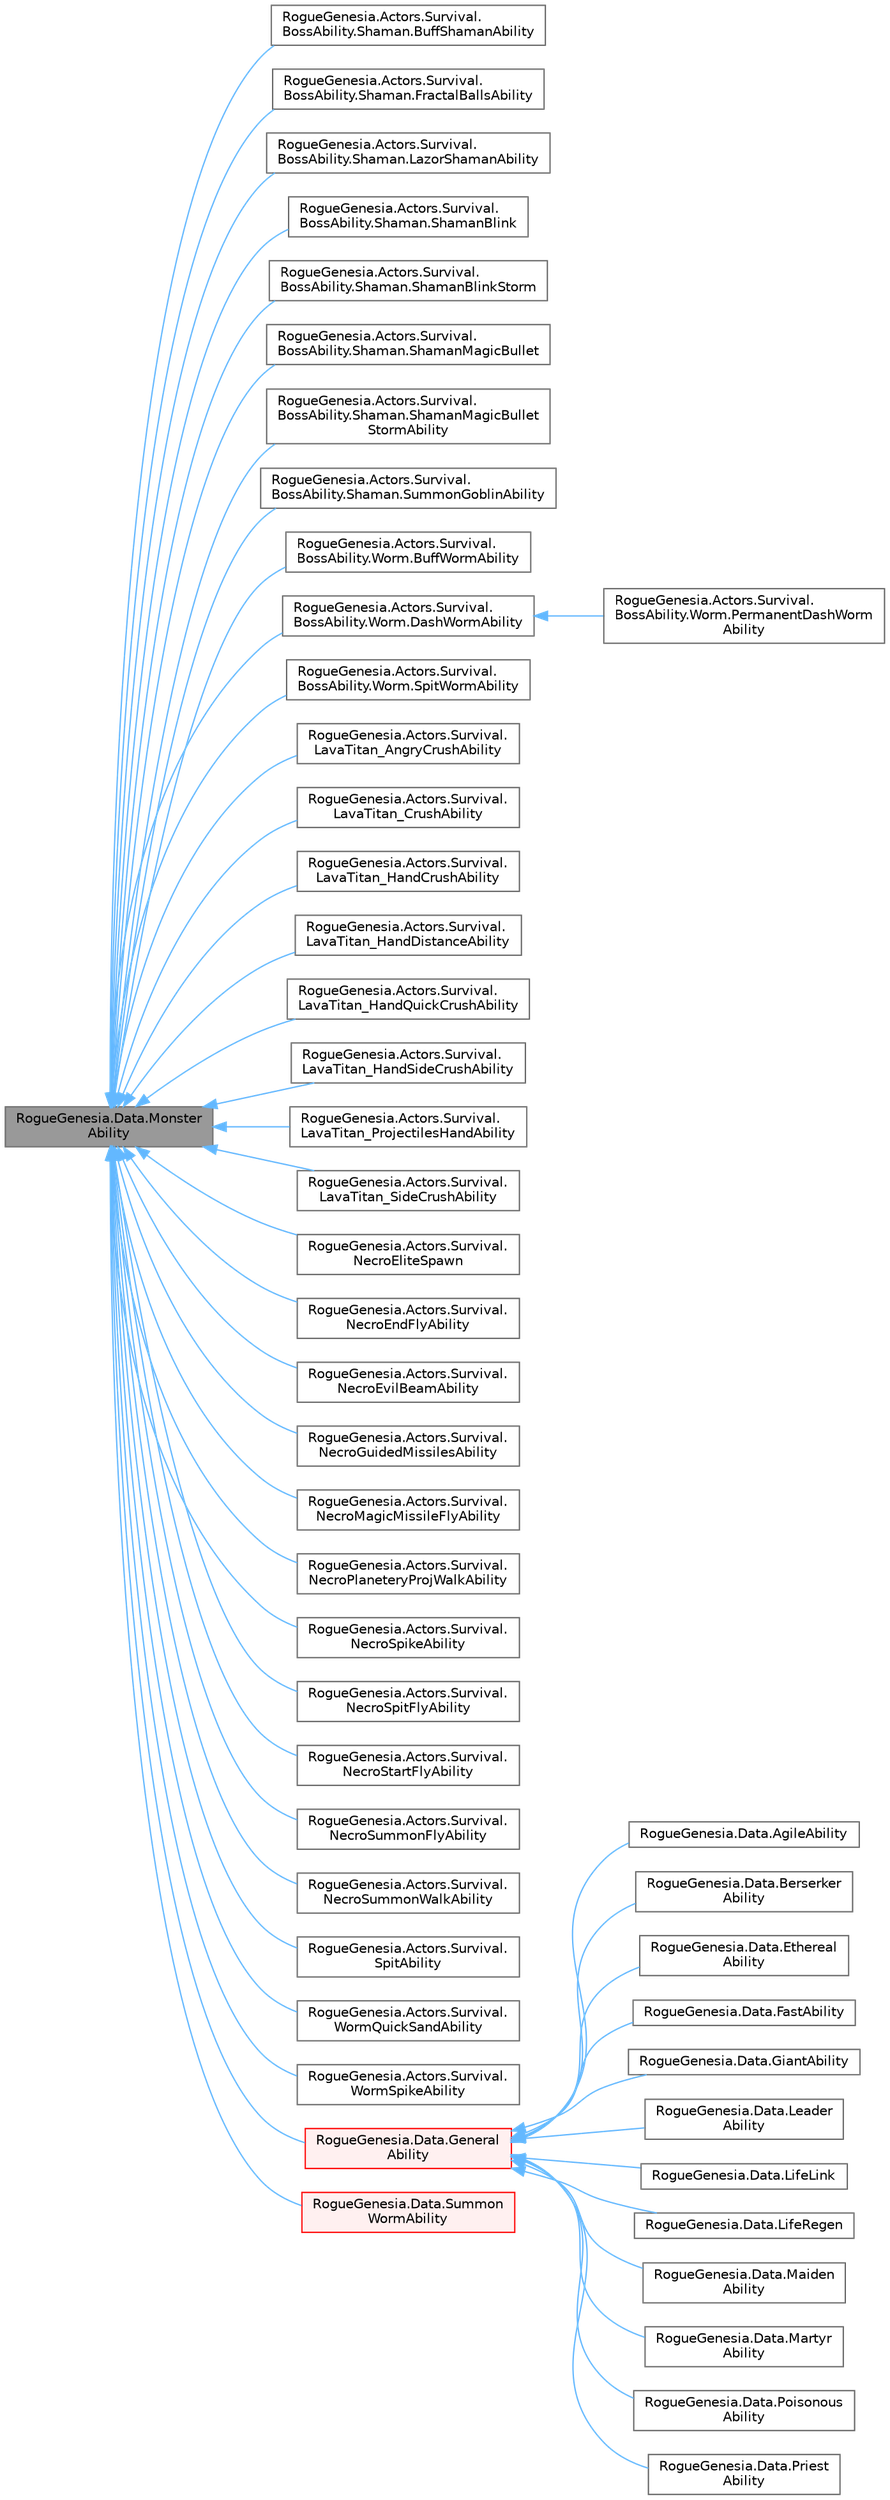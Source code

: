digraph "RogueGenesia.Data.MonsterAbility"
{
 // LATEX_PDF_SIZE
  bgcolor="transparent";
  edge [fontname=Helvetica,fontsize=10,labelfontname=Helvetica,labelfontsize=10];
  node [fontname=Helvetica,fontsize=10,shape=box,height=0.2,width=0.4];
  rankdir="LR";
  Node1 [label="RogueGenesia.Data.Monster\lAbility",height=0.2,width=0.4,color="gray40", fillcolor="grey60", style="filled", fontcolor="black",tooltip=" "];
  Node1 -> Node2 [dir="back",color="steelblue1",style="solid"];
  Node2 [label="RogueGenesia.Actors.Survival.\lBossAbility.Shaman.BuffShamanAbility",height=0.2,width=0.4,color="gray40", fillcolor="white", style="filled",URL="$class_rogue_genesia_1_1_actors_1_1_survival_1_1_boss_ability_1_1_shaman_1_1_buff_shaman_ability.html",tooltip=" "];
  Node1 -> Node3 [dir="back",color="steelblue1",style="solid"];
  Node3 [label="RogueGenesia.Actors.Survival.\lBossAbility.Shaman.FractalBallsAbility",height=0.2,width=0.4,color="gray40", fillcolor="white", style="filled",URL="$class_rogue_genesia_1_1_actors_1_1_survival_1_1_boss_ability_1_1_shaman_1_1_fractal_balls_ability.html",tooltip=" "];
  Node1 -> Node4 [dir="back",color="steelblue1",style="solid"];
  Node4 [label="RogueGenesia.Actors.Survival.\lBossAbility.Shaman.LazorShamanAbility",height=0.2,width=0.4,color="gray40", fillcolor="white", style="filled",URL="$class_rogue_genesia_1_1_actors_1_1_survival_1_1_boss_ability_1_1_shaman_1_1_lazor_shaman_ability.html",tooltip=" "];
  Node1 -> Node5 [dir="back",color="steelblue1",style="solid"];
  Node5 [label="RogueGenesia.Actors.Survival.\lBossAbility.Shaman.ShamanBlink",height=0.2,width=0.4,color="gray40", fillcolor="white", style="filled",URL="$class_rogue_genesia_1_1_actors_1_1_survival_1_1_boss_ability_1_1_shaman_1_1_shaman_blink.html",tooltip=" "];
  Node1 -> Node6 [dir="back",color="steelblue1",style="solid"];
  Node6 [label="RogueGenesia.Actors.Survival.\lBossAbility.Shaman.ShamanBlinkStorm",height=0.2,width=0.4,color="gray40", fillcolor="white", style="filled",URL="$class_rogue_genesia_1_1_actors_1_1_survival_1_1_boss_ability_1_1_shaman_1_1_shaman_blink_storm.html",tooltip=" "];
  Node1 -> Node7 [dir="back",color="steelblue1",style="solid"];
  Node7 [label="RogueGenesia.Actors.Survival.\lBossAbility.Shaman.ShamanMagicBullet",height=0.2,width=0.4,color="gray40", fillcolor="white", style="filled",URL="$class_rogue_genesia_1_1_actors_1_1_survival_1_1_boss_ability_1_1_shaman_1_1_shaman_magic_bullet.html",tooltip=" "];
  Node1 -> Node8 [dir="back",color="steelblue1",style="solid"];
  Node8 [label="RogueGenesia.Actors.Survival.\lBossAbility.Shaman.ShamanMagicBullet\lStormAbility",height=0.2,width=0.4,color="gray40", fillcolor="white", style="filled",URL="$class_rogue_genesia_1_1_actors_1_1_survival_1_1_boss_ability_1_1_shaman_1_1_shaman_magic_bullet_storm_ability.html",tooltip=" "];
  Node1 -> Node9 [dir="back",color="steelblue1",style="solid"];
  Node9 [label="RogueGenesia.Actors.Survival.\lBossAbility.Shaman.SummonGoblinAbility",height=0.2,width=0.4,color="gray40", fillcolor="white", style="filled",URL="$class_rogue_genesia_1_1_actors_1_1_survival_1_1_boss_ability_1_1_shaman_1_1_summon_goblin_ability.html",tooltip=" "];
  Node1 -> Node10 [dir="back",color="steelblue1",style="solid"];
  Node10 [label="RogueGenesia.Actors.Survival.\lBossAbility.Worm.BuffWormAbility",height=0.2,width=0.4,color="gray40", fillcolor="white", style="filled",URL="$class_rogue_genesia_1_1_actors_1_1_survival_1_1_boss_ability_1_1_worm_1_1_buff_worm_ability.html",tooltip=" "];
  Node1 -> Node11 [dir="back",color="steelblue1",style="solid"];
  Node11 [label="RogueGenesia.Actors.Survival.\lBossAbility.Worm.DashWormAbility",height=0.2,width=0.4,color="gray40", fillcolor="white", style="filled",URL="$class_rogue_genesia_1_1_actors_1_1_survival_1_1_boss_ability_1_1_worm_1_1_dash_worm_ability.html",tooltip=" "];
  Node11 -> Node12 [dir="back",color="steelblue1",style="solid"];
  Node12 [label="RogueGenesia.Actors.Survival.\lBossAbility.Worm.PermanentDashWorm\lAbility",height=0.2,width=0.4,color="gray40", fillcolor="white", style="filled",URL="$class_rogue_genesia_1_1_actors_1_1_survival_1_1_boss_ability_1_1_worm_1_1_permanent_dash_worm_ability.html",tooltip=" "];
  Node1 -> Node13 [dir="back",color="steelblue1",style="solid"];
  Node13 [label="RogueGenesia.Actors.Survival.\lBossAbility.Worm.SpitWormAbility",height=0.2,width=0.4,color="gray40", fillcolor="white", style="filled",URL="$class_rogue_genesia_1_1_actors_1_1_survival_1_1_boss_ability_1_1_worm_1_1_spit_worm_ability.html",tooltip=" "];
  Node1 -> Node14 [dir="back",color="steelblue1",style="solid"];
  Node14 [label="RogueGenesia.Actors.Survival.\lLavaTitan_AngryCrushAbility",height=0.2,width=0.4,color="gray40", fillcolor="white", style="filled",URL="$class_rogue_genesia_1_1_actors_1_1_survival_1_1_lava_titan___angry_crush_ability.html",tooltip=" "];
  Node1 -> Node15 [dir="back",color="steelblue1",style="solid"];
  Node15 [label="RogueGenesia.Actors.Survival.\lLavaTitan_CrushAbility",height=0.2,width=0.4,color="gray40", fillcolor="white", style="filled",URL="$class_rogue_genesia_1_1_actors_1_1_survival_1_1_lava_titan___crush_ability.html",tooltip=" "];
  Node1 -> Node16 [dir="back",color="steelblue1",style="solid"];
  Node16 [label="RogueGenesia.Actors.Survival.\lLavaTitan_HandCrushAbility",height=0.2,width=0.4,color="gray40", fillcolor="white", style="filled",URL="$class_rogue_genesia_1_1_actors_1_1_survival_1_1_lava_titan___hand_crush_ability.html",tooltip=" "];
  Node1 -> Node17 [dir="back",color="steelblue1",style="solid"];
  Node17 [label="RogueGenesia.Actors.Survival.\lLavaTitan_HandDistanceAbility",height=0.2,width=0.4,color="gray40", fillcolor="white", style="filled",URL="$class_rogue_genesia_1_1_actors_1_1_survival_1_1_lava_titan___hand_distance_ability.html",tooltip=" "];
  Node1 -> Node18 [dir="back",color="steelblue1",style="solid"];
  Node18 [label="RogueGenesia.Actors.Survival.\lLavaTitan_HandQuickCrushAbility",height=0.2,width=0.4,color="gray40", fillcolor="white", style="filled",URL="$class_rogue_genesia_1_1_actors_1_1_survival_1_1_lava_titan___hand_quick_crush_ability.html",tooltip=" "];
  Node1 -> Node19 [dir="back",color="steelblue1",style="solid"];
  Node19 [label="RogueGenesia.Actors.Survival.\lLavaTitan_HandSideCrushAbility",height=0.2,width=0.4,color="gray40", fillcolor="white", style="filled",URL="$class_rogue_genesia_1_1_actors_1_1_survival_1_1_lava_titan___hand_side_crush_ability.html",tooltip=" "];
  Node1 -> Node20 [dir="back",color="steelblue1",style="solid"];
  Node20 [label="RogueGenesia.Actors.Survival.\lLavaTitan_ProjectilesHandAbility",height=0.2,width=0.4,color="gray40", fillcolor="white", style="filled",URL="$class_rogue_genesia_1_1_actors_1_1_survival_1_1_lava_titan___projectiles_hand_ability.html",tooltip=" "];
  Node1 -> Node21 [dir="back",color="steelblue1",style="solid"];
  Node21 [label="RogueGenesia.Actors.Survival.\lLavaTitan_SideCrushAbility",height=0.2,width=0.4,color="gray40", fillcolor="white", style="filled",URL="$class_rogue_genesia_1_1_actors_1_1_survival_1_1_lava_titan___side_crush_ability.html",tooltip=" "];
  Node1 -> Node22 [dir="back",color="steelblue1",style="solid"];
  Node22 [label="RogueGenesia.Actors.Survival.\lNecroEliteSpawn",height=0.2,width=0.4,color="gray40", fillcolor="white", style="filled",URL="$class_rogue_genesia_1_1_actors_1_1_survival_1_1_necro_elite_spawn.html",tooltip=" "];
  Node1 -> Node23 [dir="back",color="steelblue1",style="solid"];
  Node23 [label="RogueGenesia.Actors.Survival.\lNecroEndFlyAbility",height=0.2,width=0.4,color="gray40", fillcolor="white", style="filled",URL="$class_rogue_genesia_1_1_actors_1_1_survival_1_1_necro_end_fly_ability.html",tooltip=" "];
  Node1 -> Node24 [dir="back",color="steelblue1",style="solid"];
  Node24 [label="RogueGenesia.Actors.Survival.\lNecroEvilBeamAbility",height=0.2,width=0.4,color="gray40", fillcolor="white", style="filled",URL="$class_rogue_genesia_1_1_actors_1_1_survival_1_1_necro_evil_beam_ability.html",tooltip=" "];
  Node1 -> Node25 [dir="back",color="steelblue1",style="solid"];
  Node25 [label="RogueGenesia.Actors.Survival.\lNecroGuidedMissilesAbility",height=0.2,width=0.4,color="gray40", fillcolor="white", style="filled",URL="$class_rogue_genesia_1_1_actors_1_1_survival_1_1_necro_guided_missiles_ability.html",tooltip=" "];
  Node1 -> Node26 [dir="back",color="steelblue1",style="solid"];
  Node26 [label="RogueGenesia.Actors.Survival.\lNecroMagicMissileFlyAbility",height=0.2,width=0.4,color="gray40", fillcolor="white", style="filled",URL="$class_rogue_genesia_1_1_actors_1_1_survival_1_1_necro_magic_missile_fly_ability.html",tooltip=" "];
  Node1 -> Node27 [dir="back",color="steelblue1",style="solid"];
  Node27 [label="RogueGenesia.Actors.Survival.\lNecroPlaneteryProjWalkAbility",height=0.2,width=0.4,color="gray40", fillcolor="white", style="filled",URL="$class_rogue_genesia_1_1_actors_1_1_survival_1_1_necro_planetery_proj_walk_ability.html",tooltip=" "];
  Node1 -> Node28 [dir="back",color="steelblue1",style="solid"];
  Node28 [label="RogueGenesia.Actors.Survival.\lNecroSpikeAbility",height=0.2,width=0.4,color="gray40", fillcolor="white", style="filled",URL="$class_rogue_genesia_1_1_actors_1_1_survival_1_1_necro_spike_ability.html",tooltip=" "];
  Node1 -> Node29 [dir="back",color="steelblue1",style="solid"];
  Node29 [label="RogueGenesia.Actors.Survival.\lNecroSpitFlyAbility",height=0.2,width=0.4,color="gray40", fillcolor="white", style="filled",URL="$class_rogue_genesia_1_1_actors_1_1_survival_1_1_necro_spit_fly_ability.html",tooltip=" "];
  Node1 -> Node30 [dir="back",color="steelblue1",style="solid"];
  Node30 [label="RogueGenesia.Actors.Survival.\lNecroStartFlyAbility",height=0.2,width=0.4,color="gray40", fillcolor="white", style="filled",URL="$class_rogue_genesia_1_1_actors_1_1_survival_1_1_necro_start_fly_ability.html",tooltip=" "];
  Node1 -> Node31 [dir="back",color="steelblue1",style="solid"];
  Node31 [label="RogueGenesia.Actors.Survival.\lNecroSummonFlyAbility",height=0.2,width=0.4,color="gray40", fillcolor="white", style="filled",URL="$class_rogue_genesia_1_1_actors_1_1_survival_1_1_necro_summon_fly_ability.html",tooltip=" "];
  Node1 -> Node32 [dir="back",color="steelblue1",style="solid"];
  Node32 [label="RogueGenesia.Actors.Survival.\lNecroSummonWalkAbility",height=0.2,width=0.4,color="gray40", fillcolor="white", style="filled",URL="$class_rogue_genesia_1_1_actors_1_1_survival_1_1_necro_summon_walk_ability.html",tooltip=" "];
  Node1 -> Node33 [dir="back",color="steelblue1",style="solid"];
  Node33 [label="RogueGenesia.Actors.Survival.\lSpitAbility",height=0.2,width=0.4,color="gray40", fillcolor="white", style="filled",URL="$class_rogue_genesia_1_1_actors_1_1_survival_1_1_spit_ability.html",tooltip=" "];
  Node1 -> Node34 [dir="back",color="steelblue1",style="solid"];
  Node34 [label="RogueGenesia.Actors.Survival.\lWormQuickSandAbility",height=0.2,width=0.4,color="gray40", fillcolor="white", style="filled",URL="$class_rogue_genesia_1_1_actors_1_1_survival_1_1_worm_quick_sand_ability.html",tooltip=" "];
  Node1 -> Node35 [dir="back",color="steelblue1",style="solid"];
  Node35 [label="RogueGenesia.Actors.Survival.\lWormSpikeAbility",height=0.2,width=0.4,color="gray40", fillcolor="white", style="filled",URL="$class_rogue_genesia_1_1_actors_1_1_survival_1_1_worm_spike_ability.html",tooltip=" "];
  Node1 -> Node36 [dir="back",color="steelblue1",style="solid"];
  Node36 [label="RogueGenesia.Data.General\lAbility",height=0.2,width=0.4,color="red", fillcolor="#FFF0F0", style="filled",URL="$class_rogue_genesia_1_1_data_1_1_general_ability.html",tooltip=" "];
  Node36 -> Node37 [dir="back",color="steelblue1",style="solid"];
  Node37 [label="RogueGenesia.Data.AgileAbility",height=0.2,width=0.4,color="gray40", fillcolor="white", style="filled",URL="$class_rogue_genesia_1_1_data_1_1_agile_ability.html",tooltip=" "];
  Node36 -> Node38 [dir="back",color="steelblue1",style="solid"];
  Node38 [label="RogueGenesia.Data.Berserker\lAbility",height=0.2,width=0.4,color="gray40", fillcolor="white", style="filled",URL="$class_rogue_genesia_1_1_data_1_1_berserker_ability.html",tooltip=" "];
  Node36 -> Node39 [dir="back",color="steelblue1",style="solid"];
  Node39 [label="RogueGenesia.Data.Ethereal\lAbility",height=0.2,width=0.4,color="gray40", fillcolor="white", style="filled",URL="$class_rogue_genesia_1_1_data_1_1_ethereal_ability.html",tooltip=" "];
  Node36 -> Node40 [dir="back",color="steelblue1",style="solid"];
  Node40 [label="RogueGenesia.Data.FastAbility",height=0.2,width=0.4,color="gray40", fillcolor="white", style="filled",URL="$class_rogue_genesia_1_1_data_1_1_fast_ability.html",tooltip=" "];
  Node36 -> Node41 [dir="back",color="steelblue1",style="solid"];
  Node41 [label="RogueGenesia.Data.GiantAbility",height=0.2,width=0.4,color="gray40", fillcolor="white", style="filled",URL="$class_rogue_genesia_1_1_data_1_1_giant_ability.html",tooltip=" "];
  Node36 -> Node42 [dir="back",color="steelblue1",style="solid"];
  Node42 [label="RogueGenesia.Data.Leader\lAbility",height=0.2,width=0.4,color="gray40", fillcolor="white", style="filled",URL="$class_rogue_genesia_1_1_data_1_1_leader_ability.html",tooltip=" "];
  Node36 -> Node43 [dir="back",color="steelblue1",style="solid"];
  Node43 [label="RogueGenesia.Data.LifeLink",height=0.2,width=0.4,color="gray40", fillcolor="white", style="filled",URL="$class_rogue_genesia_1_1_data_1_1_life_link.html",tooltip=" "];
  Node36 -> Node44 [dir="back",color="steelblue1",style="solid"];
  Node44 [label="RogueGenesia.Data.LifeRegen",height=0.2,width=0.4,color="gray40", fillcolor="white", style="filled",URL="$class_rogue_genesia_1_1_data_1_1_life_regen.html",tooltip=" "];
  Node36 -> Node45 [dir="back",color="steelblue1",style="solid"];
  Node45 [label="RogueGenesia.Data.Maiden\lAbility",height=0.2,width=0.4,color="gray40", fillcolor="white", style="filled",URL="$class_rogue_genesia_1_1_data_1_1_maiden_ability.html",tooltip=" "];
  Node36 -> Node46 [dir="back",color="steelblue1",style="solid"];
  Node46 [label="RogueGenesia.Data.Martyr\lAbility",height=0.2,width=0.4,color="gray40", fillcolor="white", style="filled",URL="$class_rogue_genesia_1_1_data_1_1_martyr_ability.html",tooltip=" "];
  Node36 -> Node47 [dir="back",color="steelblue1",style="solid"];
  Node47 [label="RogueGenesia.Data.Poisonous\lAbility",height=0.2,width=0.4,color="gray40", fillcolor="white", style="filled",URL="$class_rogue_genesia_1_1_data_1_1_poisonous_ability.html",tooltip=" "];
  Node36 -> Node48 [dir="back",color="steelblue1",style="solid"];
  Node48 [label="RogueGenesia.Data.Priest\lAbility",height=0.2,width=0.4,color="gray40", fillcolor="white", style="filled",URL="$class_rogue_genesia_1_1_data_1_1_priest_ability.html",tooltip=" "];
  Node1 -> Node62 [dir="back",color="steelblue1",style="solid"];
  Node62 [label="RogueGenesia.Data.Summon\lWormAbility",height=0.2,width=0.4,color="red", fillcolor="#FFF0F0", style="filled",URL="$class_rogue_genesia_1_1_data_1_1_summon_worm_ability.html",tooltip=" "];
}

